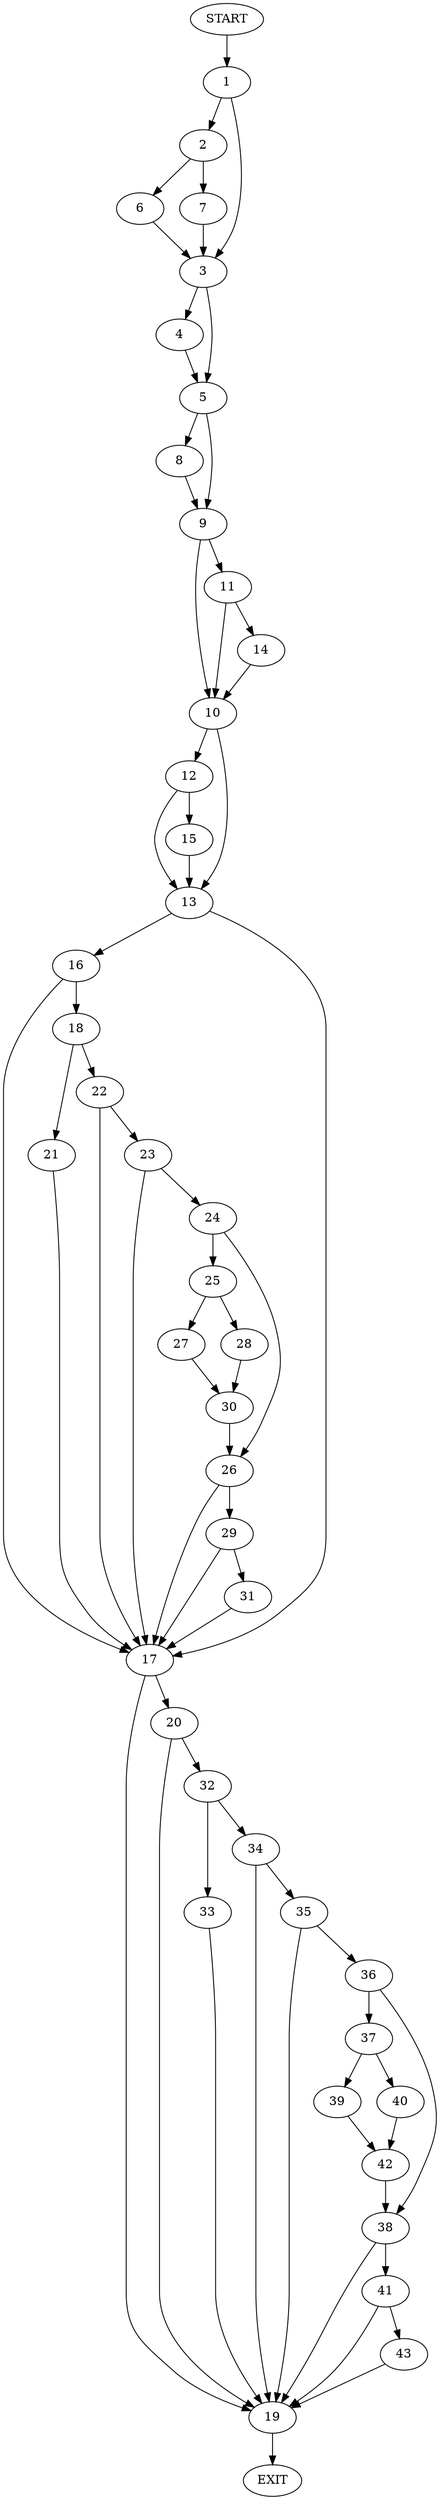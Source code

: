 digraph {
0 [label="START"]
44 [label="EXIT"]
0 -> 1
1 -> 2
1 -> 3
3 -> 4
3 -> 5
2 -> 6
2 -> 7
6 -> 3
7 -> 3
5 -> 8
5 -> 9
4 -> 5
8 -> 9
9 -> 10
9 -> 11
10 -> 12
10 -> 13
11 -> 10
11 -> 14
14 -> 10
12 -> 15
12 -> 13
13 -> 16
13 -> 17
15 -> 13
16 -> 18
16 -> 17
17 -> 19
17 -> 20
18 -> 21
18 -> 22
22 -> 23
22 -> 17
21 -> 17
23 -> 24
23 -> 17
24 -> 25
24 -> 26
25 -> 27
25 -> 28
26 -> 29
26 -> 17
27 -> 30
28 -> 30
30 -> 26
29 -> 31
29 -> 17
31 -> 17
19 -> 44
20 -> 19
20 -> 32
32 -> 33
32 -> 34
33 -> 19
34 -> 19
34 -> 35
35 -> 36
35 -> 19
36 -> 37
36 -> 38
37 -> 39
37 -> 40
38 -> 19
38 -> 41
40 -> 42
39 -> 42
42 -> 38
41 -> 43
41 -> 19
43 -> 19
}
